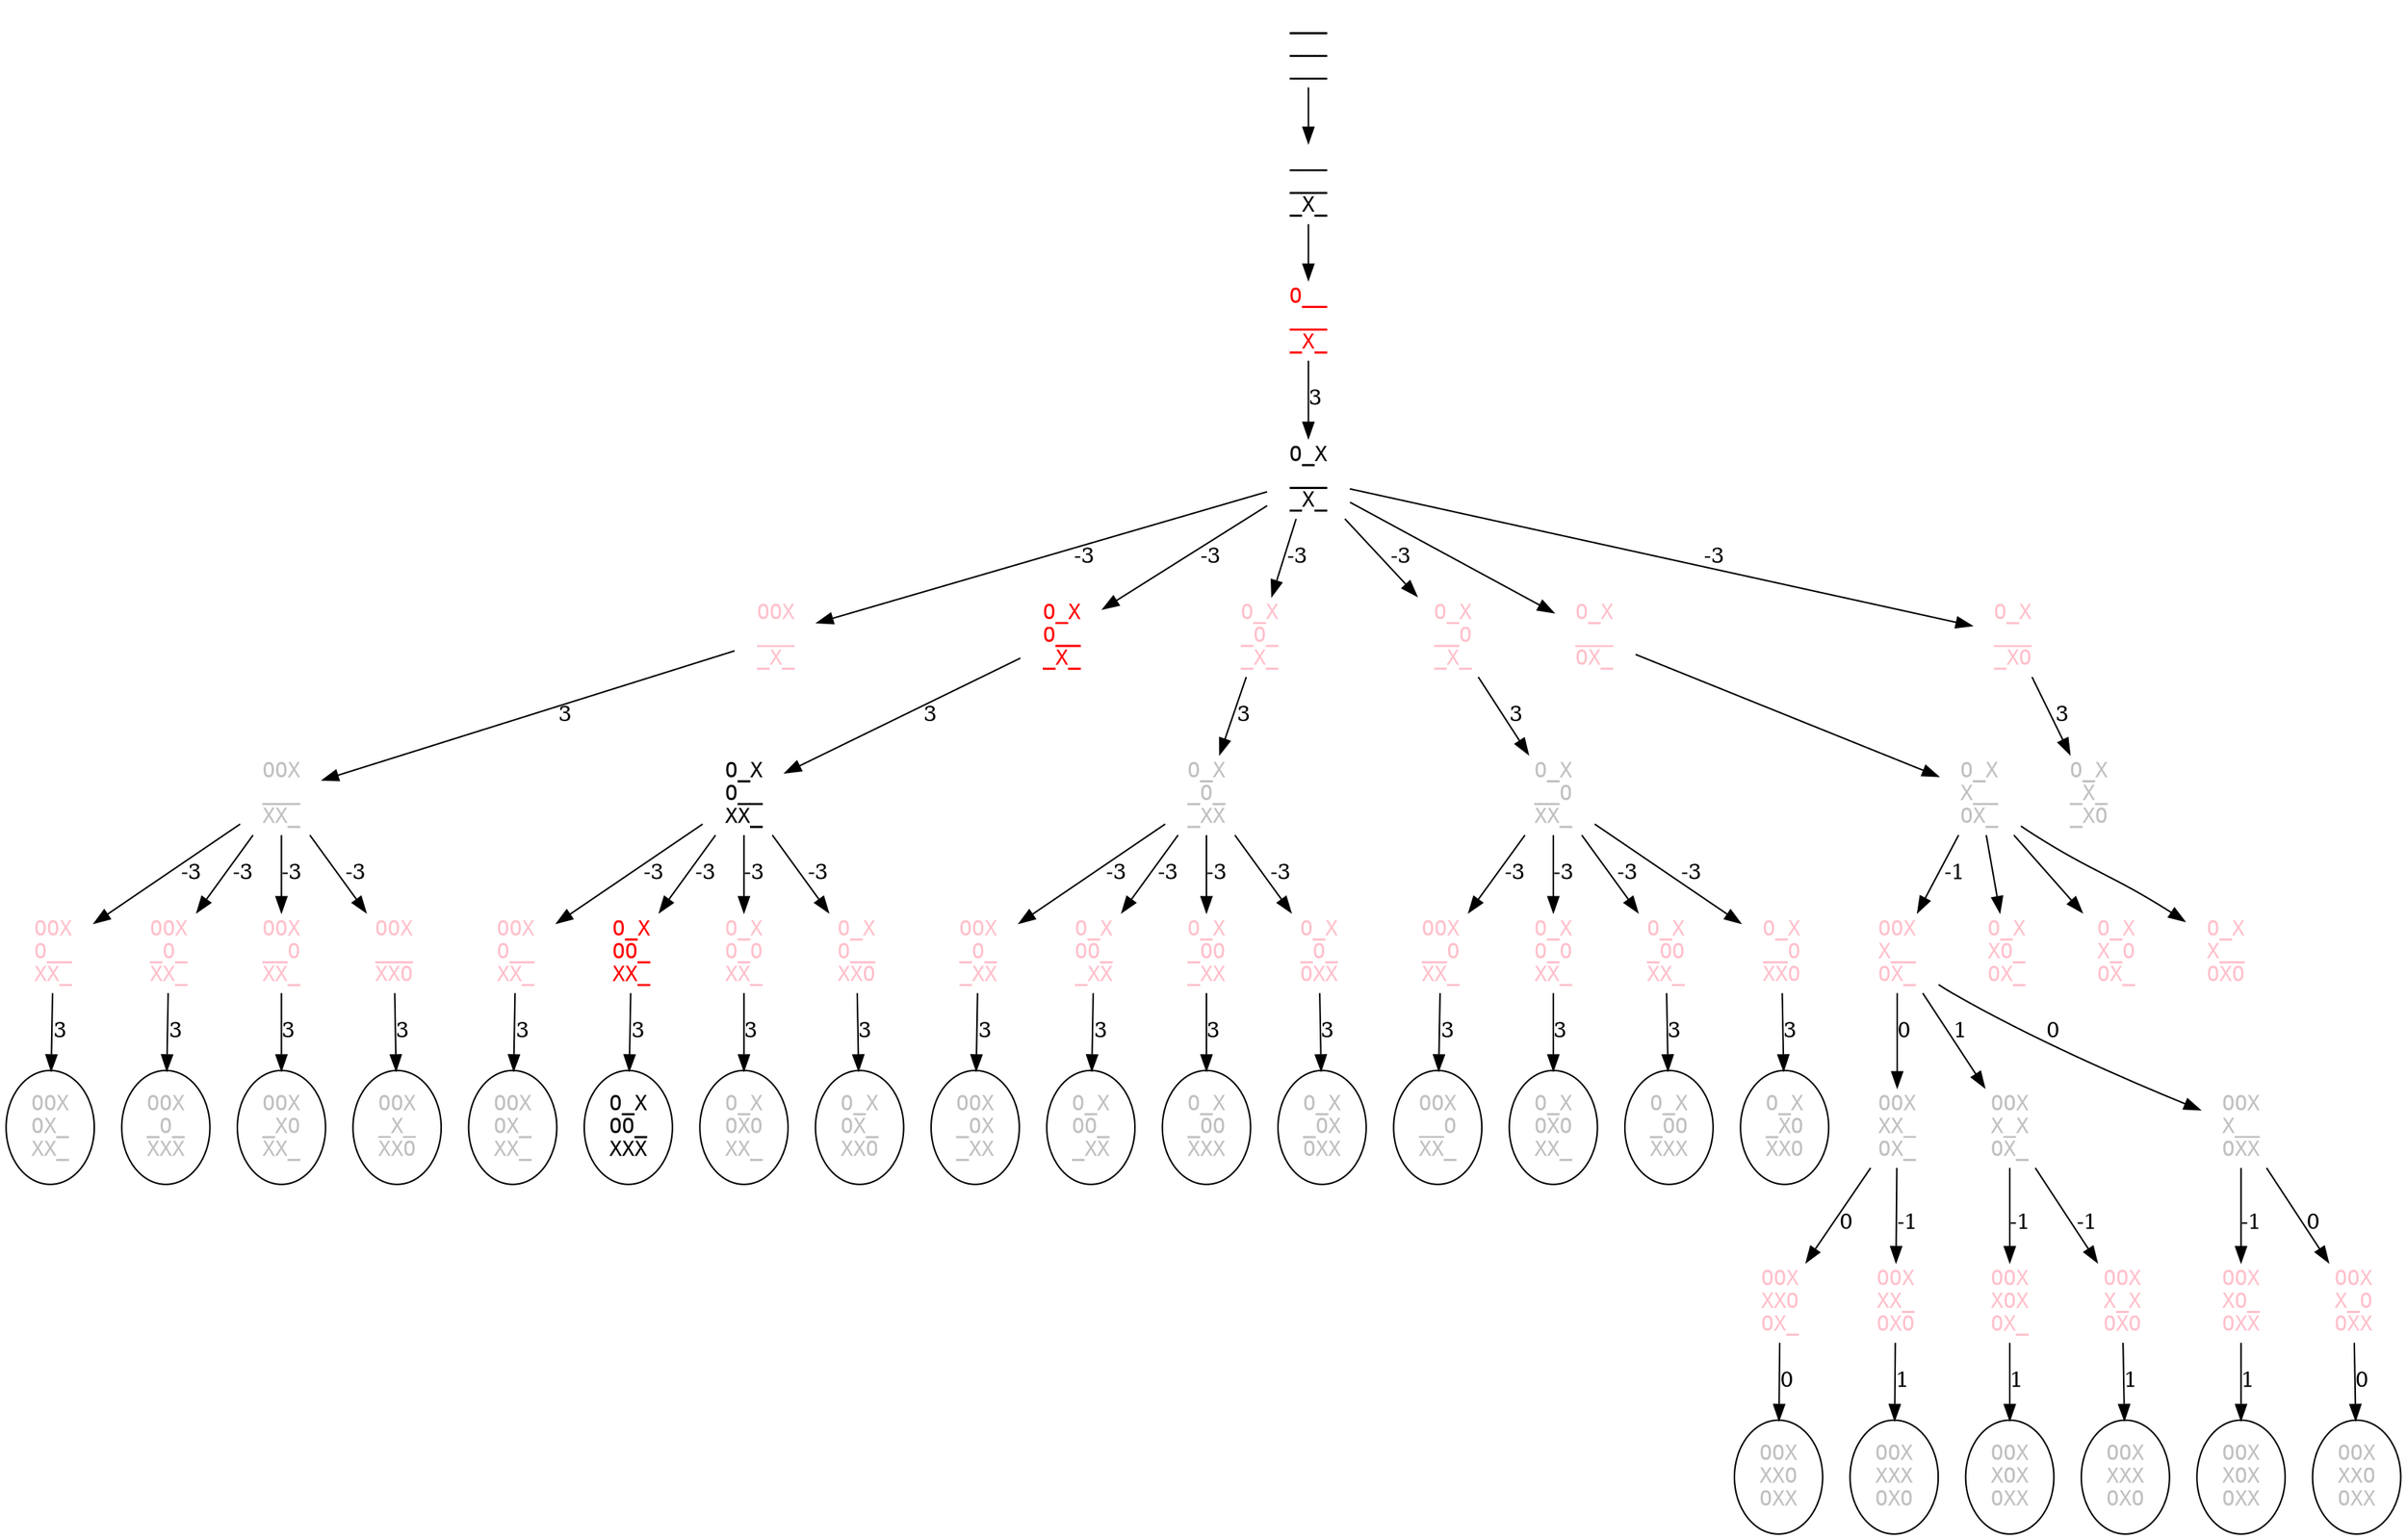 digraph G {
  Empty [fontname="mono" fontcolor="black" shape=none label="___\n___\n___"];
  M7 [fontname="mono" fontcolor="black" shape=none label="___\n___\n_X_"];
  Empty -> M7;
  A70 [fontname="mono" fontcolor="red" shape=none label="O__\n___\n_X_"];
  M7 -> A70;
  M702 [fontname="mono" fontcolor="black" shape=none label="O_X\n___\n_X_"];
  A70 -> M702 [label="3"];
  a7021 [fontname="mono" fontcolor="pink" shape=none label="OOX\n___\n_X_"];
  M702 -> a7021 [label="-3"];
  m70216 [fontname="mono" fontcolor="grey" shape=none label="OOX\n___\nXX_"];
  a7021 -> m70216 [label="3"];
  a702163 [fontname="mono" fontcolor="pink" shape=none label="OOX\nO__\nXX_"];
  m70216 -> a702163 [label="-3"];
  m7021634 [fontname="mono" fontcolor="grey" label="OOX\nOX_\nXX_"];
  a702163 -> m7021634 [label="3"];
  a702164 [fontname="mono" fontcolor="pink" shape=none label="OOX\n_O_\nXX_"];
  m70216 -> a702164 [label="-3"];
  m7021648 [fontname="mono" fontcolor="grey" label="OOX\n_O_\nXXX"];
  a702164 ->m7021648 [label="3"];
  a702165 [fontname="mono" fontcolor="pink" shape=none label="OOX\n__O\nXX_"];
  m70216 -> a702165 [label="-3"];
  m7021654 [fontname="mono" fontcolor="grey" label="OOX\n_XO\nXX_"];
  a702165 -> m7021654 [label="3"];
  a702168 [fontname="mono" fontcolor="pink" shape=none label="OOX\n___\nXXO"];
  m70216 -> a702168 [label="-3"];
  m7021684 [fontname="mono" fontcolor="grey" label="OOX\n_X_\nXXO"];
  a702168 -> m7021684 [label="3"];

  A7023 [fontname="mono" fontcolor="red" shape=none label="O_X\nO__\n_X_"];
  M702 -> A7023 [label="-3"];
  M70236 [fontname="mono" fontcolor="black" shape=none label="O_X\nO__\nXX_"];
  A7023 -> M70236 [label="3"];
  a702361 [fontname="mono" fontcolor="pink" shape=none label="OOX\nO__\nXX_"];
  M70236 -> a702361 [label="-3"];
  m7023614 [fontname="mono" fontcolor="grey" label="OOX\nOX_\nXX_"];
  a702361 -> m7023614 [label="3"];
  A702364 [fontname="mono" fontcolor="red" shape=none label="O_X\nOO_\nXX_"];
  M70236 -> A702364 [label="-3"];
  M7023648 [fontname="mono" fontcolor="black" label="O_X\nOO_\nXXX"];
  A702364 -> M7023648 [label="3"];
  a702365 [fontname="mono" fontcolor="pink" shape=none label="O_X\nO_O\nXX_"];
  M70236 -> a702365 [label="-3"];
  m7023654 [fontname="mono" fontcolor="grey" label="O_X\nOXO\nXX_"];
  a702365 -> m7023654 [label="3"];
  a702368 [fontname="mono" fontcolor="pink" shape=none label="O_X\nO__\nXXO"];
  M70236 -> a702368 [label="-3"];
  m7023684 [fontname="mono" fontcolor="grey" label="O_X\nOX_\nXXO"];
  a702368 -> m7023684 [label="3"];

  a7024 [fontname="mono" fontcolor="pink" shape=none label="O_X\n_O_\n_X_"];
  M702 -> a7024 [label="-3"];
  m70248 [fontname="mono" fontcolor="grey" shape=none label="O_X\n_O_\n_XX"];
  a7024 -> m70248 [label="3"];
  a702481 [fontname="mono" fontcolor="pink" shape=none label="OOX\n_O_\n_XX"];
  m70248 -> a702481 [label="-3"];
  m7024815 [fontname="mono" fontcolor="grey" label="OOX\n_OX\n_XX"];
  a702481 -> m7024815 [label="3"];
  a702483 [fontname="mono" fontcolor="pink" shape=none label="O_X\nOO_\n_XX"];
  m70248 -> a702483 [label="-3"];
  m7024835 [fontname="mono" fontcolor="grey" label="O_X\nOO_\n_XX"];
  a702483 -> m7024835 [label="3"];
  a702485 [fontname="mono" fontcolor="pink" shape=none label="O_X\n_OO\n_XX"];
  m70248 -> a702485 [label="-3"];
  m7024856 [fontname="mono" fontcolor="grey" label="O_X\n_OO\nXXX"];
  a702485 -> m7024856 [label="3"];
  a702486 [fontname="mono" fontcolor="pink" shape=none label="O_X\n_O_\nOXX"];
  m70248 -> a702486 [label="-3"];
  m7024865 [fontname="mono" fontcolor="grey" label="O_X\n_OX\nOXX"];
  a702486 -> m7024865 [label="3"];

  a7025 [fontname="mono" fontcolor="pink" shape=none label="O_X\n__O\n_X_"];
  M702 -> a7025 [label="-3"];
  m70256 [fontname="mono" fontcolor="grey" shape=none label="O_X\n__O\nXX_"];
  a7025 -> m70256 [label="3"];
  a702561 [fontname="mono" fontcolor="pink" shape=none label="OOX\n__O\nXX_"];
  m70256 -> a702561 [label="-3"];
  m7025614 [fontname="mono" fontcolor="grey" label="OOX\n__O\nXX_"];
  a702561 -> m7025614 [label="3"];
  a702563 [fontname="mono" fontcolor="pink" shape=none label="O_X\nO_O\nXX_"];
  m70256 -> a702563 [label="-3"];
  m7025634 [fontname="mono" fontcolor="grey" label="O_X\nOXO\nXX_"];
  a702563 -> m7025634 [label="3"];
  a702564 [fontname="mono" fontcolor="pink" shape=none label="O_X\n_OO\nXX_"];
  m70256 -> a702564 [label="-3"];
  m7025648 [fontname="mono" fontcolor="grey" label="O_X\n_OO\nXXX"];
  a702564 -> m7025648 [label="3"];
  a702568 [fontname="mono" fontcolor="pink" shape=none label="O_X\n__O\nXXO"];
  m70256 -> a702568 [label="-3"];
  m7025684 [fontname="mono" fontcolor="grey" label="O_X\n_XO\nXXO"];
  a702568 -> m7025684 [label="3"];
  a7026 [fontname="mono" fontcolor="pink" shape=none label="O_X\n___\nOX_"];
  M702 -> a7026;
  m70263 [fontname="mono" fontcolor="grey" shape=none label="O_X\nX__\nOX_"];
  a7026 -> m70263;
  a702631 [fontname="mono" fontcolor="pink" shape=none label="OOX\nX__\nOX_"];
  m70263 -> a702631 [label="-1"];
  m7026314 [fontname="mono" fontcolor="grey" shape=none label="OOX\nXX_\nOX_"];
  a702631 -> m7026314 [label="0"];
  a70263145 [fontname="mono" fontcolor="pink" shape=none label="OOX\nXXO\nOX_"];
  m7026314 -> a70263145 [label="0"];
  m702631458 [fontname="mono" fontcolor="grey" label="OOX\nXXO\nOXX"];
  a70263145 -> m702631458 [label="0"];
  a70263148 [fontname="mono" fontcolor="pink" shape=none label="OOX\nXX_\nOXO"];
  m7026314 -> a70263148 [label="-1"];
  m702631485 [fontname="mono" fontcolor="grey" label="OOX\nXXX\nOXO"];
  a70263148 -> m702631485 [label="1"];
  m7026315 [fontname="mono" fontcolor="grey" shape=none label="OOX\nX_X\nOX_"];
  a702631 -> m7026315 [label="1"];
  a70263154 [fontname="mono" fontcolor="pink" shape=none label="OOX\nXOX\nOX_"];
  m7026315 -> a70263154 [label="-1"];
  m702631548 [fontname="mono" fontcolor="grey" label="OOX\nXOX\nOXX"];
  a70263154 -> m702631548 [label="1"];
  a70263158 [fontname="mono" fontcolor="pink" shape=none label="OOX\nX_X\nOXO"];
  m7026315 -> a70263158 [label="-1"];
  m702631584 [fontname="mono" fontcolor="grey" label="OOX\nXXX\nOXO"];
  a70263158 -> m702631584 [label="1"];
  m7026318 [fontname="mono" fontcolor="grey" shape=none label="OOX\nX__\nOXX"];
  a702631 -> m7026318 [label="0"];
  a70263184 [fontname="mono" fontcolor="pink" shape=none label="OOX\nXO_\nOXX"];
  m7026318 -> a70263184 [label="-1"];
  m702631845 [fontname="mono" fontcolor="grey" label="OOX\nXOX\nOXX"];
  a70263184 -> m702631845 [label="1"];
  a70263185 [fontname="mono" fontcolor="pink" shape=none label="OOX\nX_O\nOXX"];
  m7026318 -> a70263185 [label="0"];
  m702631854 [fontname="mono" fontcolor="grey" label="OOX\nXXO\nOXX"];
  a70263185 -> m702631854 [label="0"];
  a702634 [fontname="mono" fontcolor="pink" shape=none label="O_X\nXO_\nOX_"];
  m70263 -> a702634;
  a702635 [fontname="mono" fontcolor="pink" shape=none label="O_X\nX_O\nOX_"];
  m70263 -> a702635;
  a702638 [fontname="mono" fontcolor="pink" shape=none label="O_X\nX__\nOXO"];
  m70263 -> a702638;
  a7028 [fontname="mono" fontcolor="pink" shape=none label="O_X\n___\n_XO"];
  M702 -> a7028 [label="-3"];
  m70284 [fontname="mono" fontcolor="grey" shape=none label="O_X\n_X_\n_XO"];
  a7028 -> m70284 [label="3"];
}

